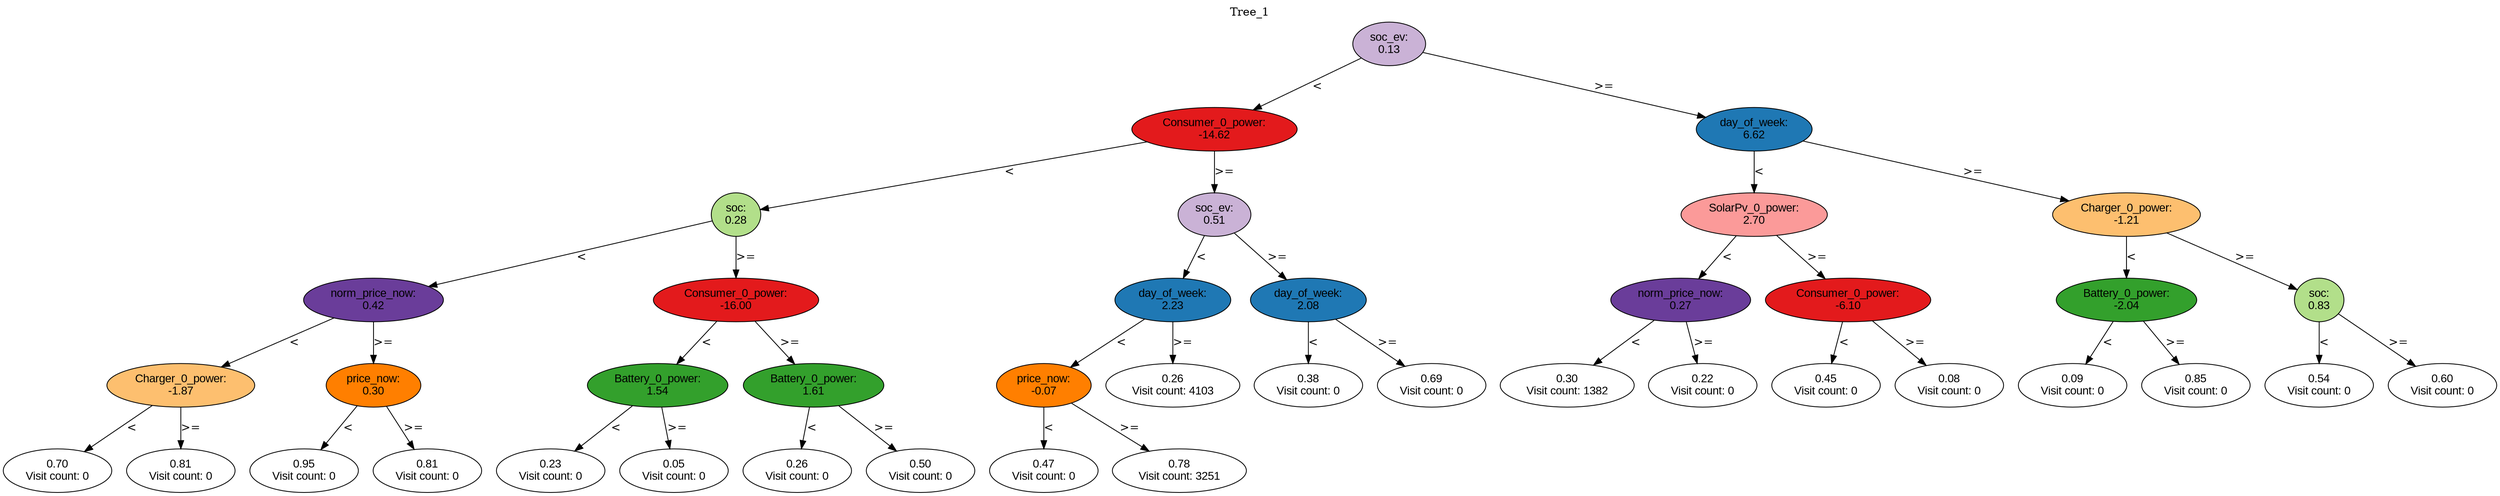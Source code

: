 digraph BST {
    node [fontname="Arial" style=filled colorscheme=paired12];
    0 [ label = "soc_ev:
0.13" fillcolor=9];
    1 [ label = "Consumer_0_power:
-14.62" fillcolor=6];
    2 [ label = "soc:
0.28" fillcolor=3];
    3 [ label = "norm_price_now:
0.42" fillcolor=10];
    4 [ label = "Charger_0_power:
-1.87" fillcolor=7];
    5 [ label = "0.70
Visit count: 0" fillcolor=white];
    6 [ label = "0.81
Visit count: 0" fillcolor=white];
    7 [ label = "price_now:
0.30" fillcolor=8];
    8 [ label = "0.95
Visit count: 0" fillcolor=white];
    9 [ label = "0.81
Visit count: 0" fillcolor=white];
    10 [ label = "Consumer_0_power:
-16.00" fillcolor=6];
    11 [ label = "Battery_0_power:
1.54" fillcolor=4];
    12 [ label = "0.23
Visit count: 0" fillcolor=white];
    13 [ label = "0.05
Visit count: 0" fillcolor=white];
    14 [ label = "Battery_0_power:
1.61" fillcolor=4];
    15 [ label = "0.26
Visit count: 0" fillcolor=white];
    16 [ label = "0.50
Visit count: 0" fillcolor=white];
    17 [ label = "soc_ev:
0.51" fillcolor=9];
    18 [ label = "day_of_week:
2.23" fillcolor=2];
    19 [ label = "price_now:
-0.07" fillcolor=8];
    20 [ label = "0.47
Visit count: 0" fillcolor=white];
    21 [ label = "0.78
Visit count: 3251" fillcolor=white];
    22 [ label = "0.26
Visit count: 4103" fillcolor=white];
    23 [ label = "day_of_week:
2.08" fillcolor=2];
    24 [ label = "0.38
Visit count: 0" fillcolor=white];
    25 [ label = "0.69
Visit count: 0" fillcolor=white];
    26 [ label = "day_of_week:
6.62" fillcolor=2];
    27 [ label = "SolarPv_0_power:
2.70" fillcolor=5];
    28 [ label = "norm_price_now:
0.27" fillcolor=10];
    29 [ label = "0.30
Visit count: 1382" fillcolor=white];
    30 [ label = "0.22
Visit count: 0" fillcolor=white];
    31 [ label = "Consumer_0_power:
-6.10" fillcolor=6];
    32 [ label = "0.45
Visit count: 0" fillcolor=white];
    33 [ label = "0.08
Visit count: 0" fillcolor=white];
    34 [ label = "Charger_0_power:
-1.21" fillcolor=7];
    35 [ label = "Battery_0_power:
-2.04" fillcolor=4];
    36 [ label = "0.09
Visit count: 0" fillcolor=white];
    37 [ label = "0.85
Visit count: 0" fillcolor=white];
    38 [ label = "soc:
0.83" fillcolor=3];
    39 [ label = "0.54
Visit count: 0" fillcolor=white];
    40 [ label = "0.60
Visit count: 0" fillcolor=white];

    0  -> 1[ label = "<"];
    0  -> 26[ label = ">="];
    1  -> 2[ label = "<"];
    1  -> 17[ label = ">="];
    2  -> 3[ label = "<"];
    2  -> 10[ label = ">="];
    3  -> 4[ label = "<"];
    3  -> 7[ label = ">="];
    4  -> 5[ label = "<"];
    4  -> 6[ label = ">="];
    7  -> 8[ label = "<"];
    7  -> 9[ label = ">="];
    10  -> 11[ label = "<"];
    10  -> 14[ label = ">="];
    11  -> 12[ label = "<"];
    11  -> 13[ label = ">="];
    14  -> 15[ label = "<"];
    14  -> 16[ label = ">="];
    17  -> 18[ label = "<"];
    17  -> 23[ label = ">="];
    18  -> 19[ label = "<"];
    18  -> 22[ label = ">="];
    19  -> 20[ label = "<"];
    19  -> 21[ label = ">="];
    23  -> 24[ label = "<"];
    23  -> 25[ label = ">="];
    26  -> 27[ label = "<"];
    26  -> 34[ label = ">="];
    27  -> 28[ label = "<"];
    27  -> 31[ label = ">="];
    28  -> 29[ label = "<"];
    28  -> 30[ label = ">="];
    31  -> 32[ label = "<"];
    31  -> 33[ label = ">="];
    34  -> 35[ label = "<"];
    34  -> 38[ label = ">="];
    35  -> 36[ label = "<"];
    35  -> 37[ label = ">="];
    38  -> 39[ label = "<"];
    38  -> 40[ label = ">="];

    labelloc="t";
    label="Tree_1";
}